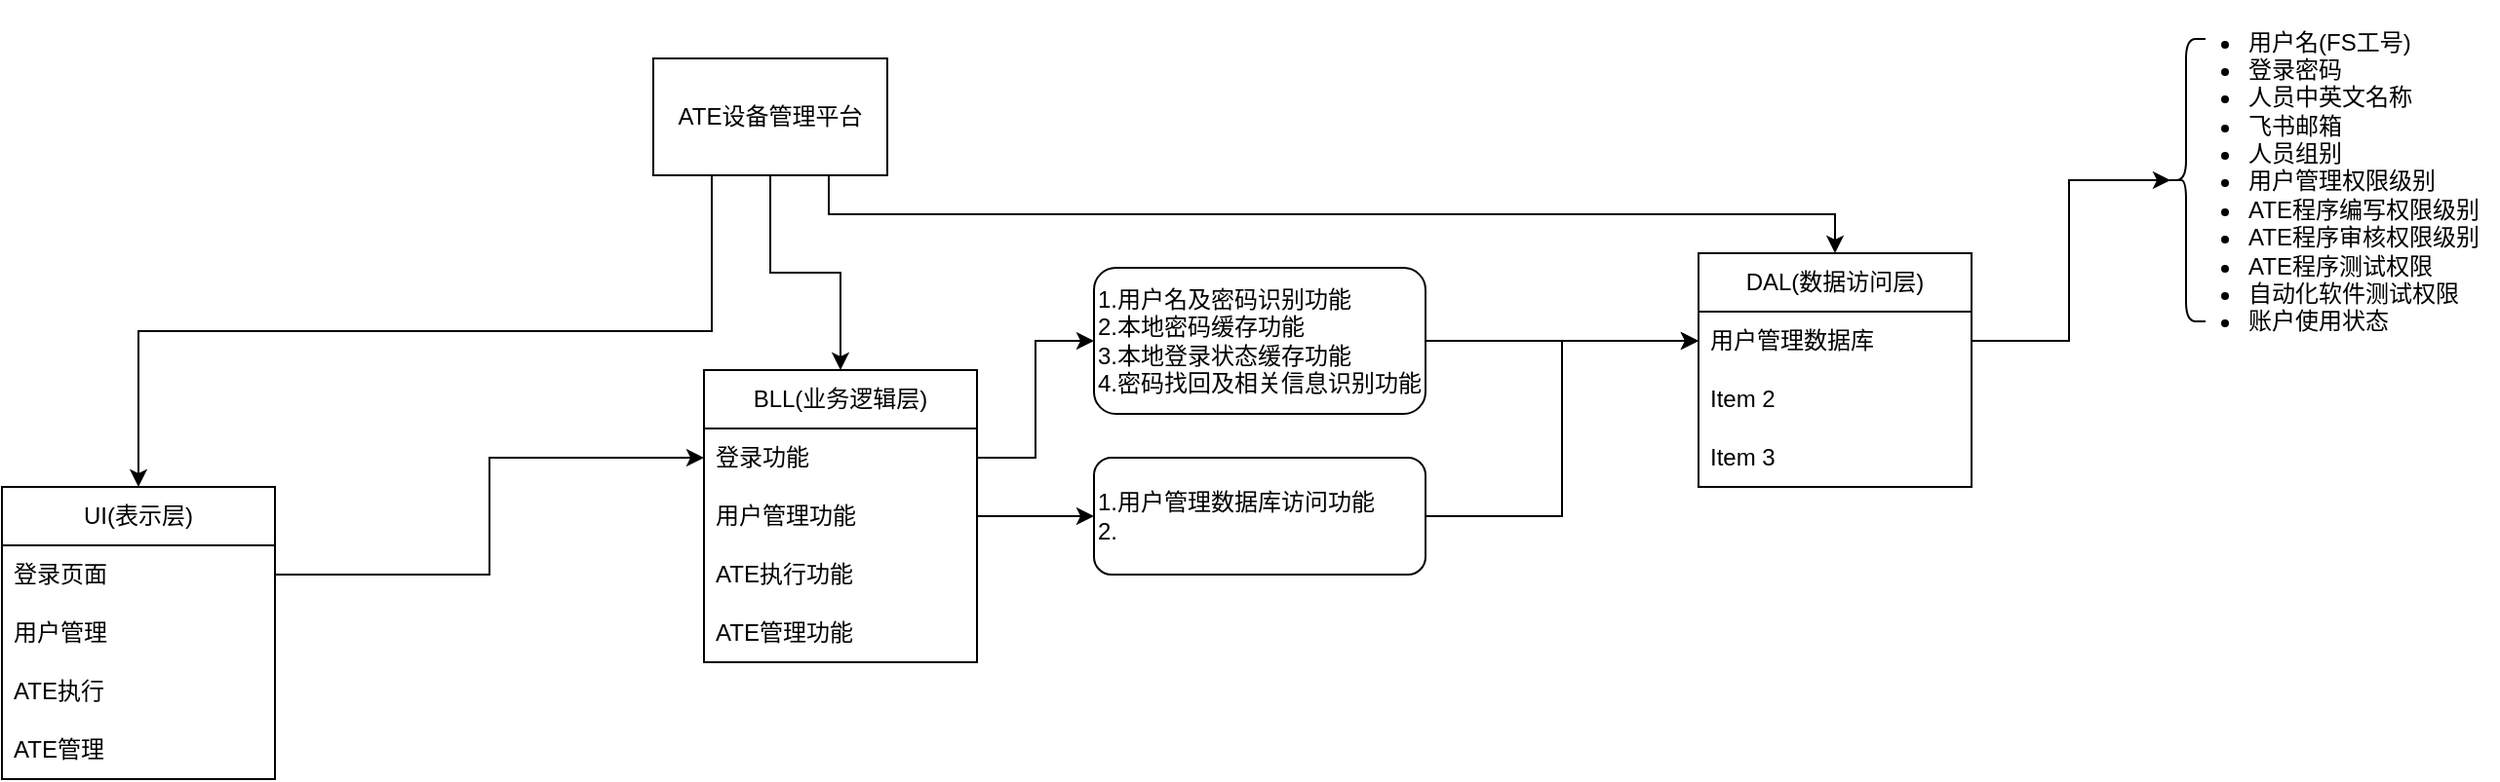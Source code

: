 <mxfile version="20.8.5" type="github">
  <diagram id="J7vyku3DdvCyJjQhRJDn" name="第 1 页">
    <mxGraphModel dx="1193" dy="669" grid="1" gridSize="10" guides="1" tooltips="1" connect="1" arrows="1" fold="1" page="1" pageScale="1" pageWidth="827" pageHeight="1169" math="0" shadow="0">
      <root>
        <mxCell id="0" />
        <mxCell id="1" parent="0" />
        <mxCell id="4PPtomYR8Qqas5wJuIB3-16" style="edgeStyle=orthogonalEdgeStyle;rounded=0;orthogonalLoop=1;jettySize=auto;html=1;exitX=0.25;exitY=1;exitDx=0;exitDy=0;entryX=0.5;entryY=0;entryDx=0;entryDy=0;" edge="1" parent="1" source="4PPtomYR8Qqas5wJuIB3-1" target="4PPtomYR8Qqas5wJuIB3-7">
          <mxGeometry relative="1" as="geometry">
            <mxPoint x="250" y="380" as="targetPoint" />
          </mxGeometry>
        </mxCell>
        <mxCell id="4PPtomYR8Qqas5wJuIB3-18" style="edgeStyle=orthogonalEdgeStyle;rounded=0;orthogonalLoop=1;jettySize=auto;html=1;exitX=0.5;exitY=1;exitDx=0;exitDy=0;entryX=0.5;entryY=0;entryDx=0;entryDy=0;" edge="1" parent="1" source="4PPtomYR8Qqas5wJuIB3-1" target="4PPtomYR8Qqas5wJuIB3-12">
          <mxGeometry relative="1" as="geometry" />
        </mxCell>
        <mxCell id="4PPtomYR8Qqas5wJuIB3-19" style="edgeStyle=orthogonalEdgeStyle;rounded=0;orthogonalLoop=1;jettySize=auto;html=1;exitX=0.75;exitY=1;exitDx=0;exitDy=0;entryX=0.5;entryY=0;entryDx=0;entryDy=0;" edge="1" parent="1" source="4PPtomYR8Qqas5wJuIB3-1" target="4PPtomYR8Qqas5wJuIB3-21">
          <mxGeometry relative="1" as="geometry">
            <mxPoint x="640" y="340" as="targetPoint" />
          </mxGeometry>
        </mxCell>
        <mxCell id="4PPtomYR8Qqas5wJuIB3-1" value="ATE设备管理平台" style="rounded=0;whiteSpace=wrap;html=1;" vertex="1" parent="1">
          <mxGeometry x="354" y="240" width="120" height="60" as="geometry" />
        </mxCell>
        <mxCell id="4PPtomYR8Qqas5wJuIB3-7" value="UI(表示层)" style="swimlane;fontStyle=0;childLayout=stackLayout;horizontal=1;startSize=30;horizontalStack=0;resizeParent=1;resizeParentMax=0;resizeLast=0;collapsible=1;marginBottom=0;whiteSpace=wrap;html=1;" vertex="1" parent="1">
          <mxGeometry x="20" y="460" width="140" height="150" as="geometry" />
        </mxCell>
        <mxCell id="4PPtomYR8Qqas5wJuIB3-8" value="登录页面" style="text;strokeColor=none;fillColor=none;align=left;verticalAlign=middle;spacingLeft=4;spacingRight=4;overflow=hidden;points=[[0,0.5],[1,0.5]];portConstraint=eastwest;rotatable=0;whiteSpace=wrap;html=1;" vertex="1" parent="4PPtomYR8Qqas5wJuIB3-7">
          <mxGeometry y="30" width="140" height="30" as="geometry" />
        </mxCell>
        <mxCell id="4PPtomYR8Qqas5wJuIB3-9" value="用户管理" style="text;strokeColor=none;fillColor=none;align=left;verticalAlign=middle;spacingLeft=4;spacingRight=4;overflow=hidden;points=[[0,0.5],[1,0.5]];portConstraint=eastwest;rotatable=0;whiteSpace=wrap;html=1;" vertex="1" parent="4PPtomYR8Qqas5wJuIB3-7">
          <mxGeometry y="60" width="140" height="30" as="geometry" />
        </mxCell>
        <mxCell id="4PPtomYR8Qqas5wJuIB3-10" value="ATE执行" style="text;strokeColor=none;fillColor=none;align=left;verticalAlign=middle;spacingLeft=4;spacingRight=4;overflow=hidden;points=[[0,0.5],[1,0.5]];portConstraint=eastwest;rotatable=0;whiteSpace=wrap;html=1;" vertex="1" parent="4PPtomYR8Qqas5wJuIB3-7">
          <mxGeometry y="90" width="140" height="30" as="geometry" />
        </mxCell>
        <mxCell id="4PPtomYR8Qqas5wJuIB3-17" value="ATE管理" style="text;strokeColor=none;fillColor=none;align=left;verticalAlign=middle;spacingLeft=4;spacingRight=4;overflow=hidden;points=[[0,0.5],[1,0.5]];portConstraint=eastwest;rotatable=0;whiteSpace=wrap;html=1;" vertex="1" parent="4PPtomYR8Qqas5wJuIB3-7">
          <mxGeometry y="120" width="140" height="30" as="geometry" />
        </mxCell>
        <mxCell id="4PPtomYR8Qqas5wJuIB3-11" style="edgeStyle=orthogonalEdgeStyle;rounded=0;orthogonalLoop=1;jettySize=auto;html=1;entryX=0;entryY=0.5;entryDx=0;entryDy=0;" edge="1" parent="1" source="4PPtomYR8Qqas5wJuIB3-8" target="4PPtomYR8Qqas5wJuIB3-13">
          <mxGeometry relative="1" as="geometry">
            <mxPoint x="410" y="410" as="targetPoint" />
          </mxGeometry>
        </mxCell>
        <mxCell id="4PPtomYR8Qqas5wJuIB3-12" value="BLL(业务逻辑层)" style="swimlane;fontStyle=0;childLayout=stackLayout;horizontal=1;startSize=30;horizontalStack=0;resizeParent=1;resizeParentMax=0;resizeLast=0;collapsible=1;marginBottom=0;whiteSpace=wrap;html=1;" vertex="1" parent="1">
          <mxGeometry x="380" y="400" width="140" height="150" as="geometry" />
        </mxCell>
        <mxCell id="4PPtomYR8Qqas5wJuIB3-13" value="登录功能" style="text;strokeColor=none;fillColor=none;align=left;verticalAlign=middle;spacingLeft=4;spacingRight=4;overflow=hidden;points=[[0,0.5],[1,0.5]];portConstraint=eastwest;rotatable=0;whiteSpace=wrap;html=1;" vertex="1" parent="4PPtomYR8Qqas5wJuIB3-12">
          <mxGeometry y="30" width="140" height="30" as="geometry" />
        </mxCell>
        <mxCell id="4PPtomYR8Qqas5wJuIB3-14" value="用户管理功能" style="text;strokeColor=none;fillColor=none;align=left;verticalAlign=middle;spacingLeft=4;spacingRight=4;overflow=hidden;points=[[0,0.5],[1,0.5]];portConstraint=eastwest;rotatable=0;whiteSpace=wrap;html=1;" vertex="1" parent="4PPtomYR8Qqas5wJuIB3-12">
          <mxGeometry y="60" width="140" height="30" as="geometry" />
        </mxCell>
        <mxCell id="4PPtomYR8Qqas5wJuIB3-15" value="ATE执行功能" style="text;strokeColor=none;fillColor=none;align=left;verticalAlign=middle;spacingLeft=4;spacingRight=4;overflow=hidden;points=[[0,0.5],[1,0.5]];portConstraint=eastwest;rotatable=0;whiteSpace=wrap;html=1;" vertex="1" parent="4PPtomYR8Qqas5wJuIB3-12">
          <mxGeometry y="90" width="140" height="30" as="geometry" />
        </mxCell>
        <mxCell id="4PPtomYR8Qqas5wJuIB3-28" value="ATE管理功能" style="text;strokeColor=none;fillColor=none;align=left;verticalAlign=middle;spacingLeft=4;spacingRight=4;overflow=hidden;points=[[0,0.5],[1,0.5]];portConstraint=eastwest;rotatable=0;whiteSpace=wrap;html=1;" vertex="1" parent="4PPtomYR8Qqas5wJuIB3-12">
          <mxGeometry y="120" width="140" height="30" as="geometry" />
        </mxCell>
        <mxCell id="4PPtomYR8Qqas5wJuIB3-21" value="DAL(数据访问层)" style="swimlane;fontStyle=0;childLayout=stackLayout;horizontal=1;startSize=30;horizontalStack=0;resizeParent=1;resizeParentMax=0;resizeLast=0;collapsible=1;marginBottom=0;whiteSpace=wrap;html=1;" vertex="1" parent="1">
          <mxGeometry x="890" y="340" width="140" height="120" as="geometry" />
        </mxCell>
        <mxCell id="4PPtomYR8Qqas5wJuIB3-22" value="用户管理数据库" style="text;strokeColor=none;fillColor=none;align=left;verticalAlign=middle;spacingLeft=4;spacingRight=4;overflow=hidden;points=[[0,0.5],[1,0.5]];portConstraint=eastwest;rotatable=0;whiteSpace=wrap;html=1;" vertex="1" parent="4PPtomYR8Qqas5wJuIB3-21">
          <mxGeometry y="30" width="140" height="30" as="geometry" />
        </mxCell>
        <mxCell id="4PPtomYR8Qqas5wJuIB3-23" value="Item 2" style="text;strokeColor=none;fillColor=none;align=left;verticalAlign=middle;spacingLeft=4;spacingRight=4;overflow=hidden;points=[[0,0.5],[1,0.5]];portConstraint=eastwest;rotatable=0;whiteSpace=wrap;html=1;" vertex="1" parent="4PPtomYR8Qqas5wJuIB3-21">
          <mxGeometry y="60" width="140" height="30" as="geometry" />
        </mxCell>
        <mxCell id="4PPtomYR8Qqas5wJuIB3-24" value="Item 3" style="text;strokeColor=none;fillColor=none;align=left;verticalAlign=middle;spacingLeft=4;spacingRight=4;overflow=hidden;points=[[0,0.5],[1,0.5]];portConstraint=eastwest;rotatable=0;whiteSpace=wrap;html=1;" vertex="1" parent="4PPtomYR8Qqas5wJuIB3-21">
          <mxGeometry y="90" width="140" height="30" as="geometry" />
        </mxCell>
        <mxCell id="4PPtomYR8Qqas5wJuIB3-25" style="edgeStyle=orthogonalEdgeStyle;rounded=0;orthogonalLoop=1;jettySize=auto;html=1;entryX=0.1;entryY=0.5;entryDx=0;entryDy=0;entryPerimeter=0;" edge="1" parent="1" source="4PPtomYR8Qqas5wJuIB3-22" target="4PPtomYR8Qqas5wJuIB3-26">
          <mxGeometry relative="1" as="geometry">
            <mxPoint x="1010" y="340" as="targetPoint" />
          </mxGeometry>
        </mxCell>
        <mxCell id="4PPtomYR8Qqas5wJuIB3-26" value="" style="shape=curlyBracket;whiteSpace=wrap;html=1;rounded=1;labelPosition=left;verticalLabelPosition=middle;align=right;verticalAlign=middle;" vertex="1" parent="1">
          <mxGeometry x="1130" y="230" width="20" height="145" as="geometry" />
        </mxCell>
        <mxCell id="4PPtomYR8Qqas5wJuIB3-27" value="&lt;ul&gt;&lt;li&gt;用户名(FS工号)&lt;/li&gt;&lt;li&gt;登录密码&lt;/li&gt;&lt;li&gt;人员中英文名称&lt;/li&gt;&lt;li&gt;飞书邮箱&lt;/li&gt;&lt;li&gt;人员组别&lt;/li&gt;&lt;li&gt;用户管理权限级别&lt;/li&gt;&lt;li&gt;ATE程序编写权限级别&lt;/li&gt;&lt;li&gt;ATE程序审核权限级别&lt;/li&gt;&lt;li&gt;ATE程序测试权限&lt;/li&gt;&lt;li&gt;自动化软件测试权限&lt;/li&gt;&lt;li&gt;账户使用状态&lt;/li&gt;&lt;/ul&gt;" style="text;strokeColor=none;fillColor=none;html=1;whiteSpace=wrap;verticalAlign=middle;overflow=hidden;" vertex="1" parent="1">
          <mxGeometry x="1130" y="210" width="170" height="180" as="geometry" />
        </mxCell>
        <mxCell id="4PPtomYR8Qqas5wJuIB3-29" style="edgeStyle=orthogonalEdgeStyle;rounded=0;orthogonalLoop=1;jettySize=auto;html=1;entryX=0;entryY=0.5;entryDx=0;entryDy=0;" edge="1" parent="1" source="4PPtomYR8Qqas5wJuIB3-13" target="4PPtomYR8Qqas5wJuIB3-30">
          <mxGeometry relative="1" as="geometry">
            <mxPoint x="580" y="400" as="targetPoint" />
          </mxGeometry>
        </mxCell>
        <mxCell id="4PPtomYR8Qqas5wJuIB3-33" style="edgeStyle=orthogonalEdgeStyle;rounded=0;orthogonalLoop=1;jettySize=auto;html=1;entryX=0;entryY=0.5;entryDx=0;entryDy=0;" edge="1" parent="1" source="4PPtomYR8Qqas5wJuIB3-30" target="4PPtomYR8Qqas5wJuIB3-22">
          <mxGeometry relative="1" as="geometry" />
        </mxCell>
        <mxCell id="4PPtomYR8Qqas5wJuIB3-30" value="&lt;div style=&quot;text-align: left;&quot;&gt;&lt;span style=&quot;background-color: initial;&quot;&gt;1.用户名及密码识别功能&lt;/span&gt;&lt;/div&gt;&lt;div style=&quot;text-align: left;&quot;&gt;&lt;span style=&quot;background-color: initial;&quot;&gt;2.本地密码缓存功能&lt;/span&gt;&lt;/div&gt;&lt;div style=&quot;text-align: left;&quot;&gt;&lt;span style=&quot;background-color: initial;&quot;&gt;3.本地登录状态缓存功能&lt;/span&gt;&lt;/div&gt;&lt;div style=&quot;text-align: left;&quot;&gt;&lt;span style=&quot;background-color: initial;&quot;&gt;4.密码找回及相关信息识别功能&lt;/span&gt;&lt;/div&gt;" style="rounded=1;whiteSpace=wrap;html=1;" vertex="1" parent="1">
          <mxGeometry x="580" y="347.5" width="170" height="75" as="geometry" />
        </mxCell>
        <mxCell id="4PPtomYR8Qqas5wJuIB3-34" style="edgeStyle=orthogonalEdgeStyle;rounded=0;orthogonalLoop=1;jettySize=auto;html=1;entryX=0;entryY=0.5;entryDx=0;entryDy=0;" edge="1" parent="1" source="4PPtomYR8Qqas5wJuIB3-14" target="4PPtomYR8Qqas5wJuIB3-35">
          <mxGeometry relative="1" as="geometry">
            <mxPoint x="580" y="475" as="targetPoint" />
          </mxGeometry>
        </mxCell>
        <mxCell id="4PPtomYR8Qqas5wJuIB3-36" style="edgeStyle=orthogonalEdgeStyle;rounded=0;orthogonalLoop=1;jettySize=auto;html=1;entryX=0;entryY=0.5;entryDx=0;entryDy=0;" edge="1" parent="1" source="4PPtomYR8Qqas5wJuIB3-35" target="4PPtomYR8Qqas5wJuIB3-22">
          <mxGeometry relative="1" as="geometry">
            <Array as="points">
              <mxPoint x="820" y="475" />
              <mxPoint x="820" y="385" />
            </Array>
          </mxGeometry>
        </mxCell>
        <mxCell id="4PPtomYR8Qqas5wJuIB3-35" value="1.用户管理数据库访问功能&lt;br&gt;2." style="rounded=1;whiteSpace=wrap;html=1;align=left;" vertex="1" parent="1">
          <mxGeometry x="580" y="445" width="170" height="60" as="geometry" />
        </mxCell>
      </root>
    </mxGraphModel>
  </diagram>
</mxfile>

